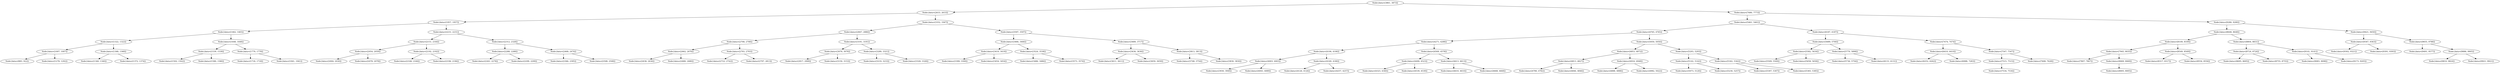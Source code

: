 digraph G{
671127968 [label="Node{data=[3861, 3873]}"]
671127968 -> 2060069278
2060069278 [label="Node{data=[2633, 2633]}"]
2060069278 -> 469053200
469053200 [label="Node{data=[1957, 1957]}"]
469053200 -> 1632141948
1632141948 [label="Node{data=[1462, 1465]}"]
1632141948 -> 1302977132
1302977132 [label="Node{data=[1322, 1322]}"]
1302977132 -> 1711574174
1711574174 [label="Node{data=[1007, 1007]}"]
1711574174 -> 1413194465
1413194465 [label="Node{data=[883, 922]}"]
1711574174 -> 1900380536
1900380536 [label="Node{data=[1278, 1292]}"]
1302977132 -> 1916559238
1916559238 [label="Node{data=[1368, 1368]}"]
1916559238 -> 807296291
807296291 [label="Node{data=[1340, 1340]}"]
1916559238 -> 960220523
960220523 [label="Node{data=[1372, 1374]}"]
1632141948 -> 1688786293
1688786293 [label="Node{data=[1648, 1648]}"]
1688786293 -> 1954051593
1954051593 [label="Node{data=[1539, 1539]}"]
1954051593 -> 919456480
919456480 [label="Node{data=[1502, 1502]}"]
1954051593 -> 1375340999
1375340999 [label="Node{data=[1580, 1580]}"]
1688786293 -> 1943764464
1943764464 [label="Node{data=[1779, 1779]}"]
1943764464 -> 1151632828
1151632828 [label="Node{data=[1718, 1718]}"]
1943764464 -> 476499202
476499202 [label="Node{data=[1941, 1941]}"]
469053200 -> 492002168
492002168 [label="Node{data=[2231, 2231]}"]
492002168 -> 902795743
902795743 [label="Node{data=[2151, 2164]}"]
902795743 -> 1436969919
1436969919 [label="Node{data=[2054, 2059]}"]
1436969919 -> 2130883284
2130883284 [label="Node{data=[2004, 2030]}"]
1436969919 -> 2014166743
2014166743 [label="Node{data=[2078, 2078]}"]
902795743 -> 830839136
830839136 [label="Node{data=[2192, 2192]}"]
830839136 -> 1461249916
1461249916 [label="Node{data=[2166, 2166]}"]
830839136 -> 1030126425
1030126425 [label="Node{data=[2196, 2196]}"]
492002168 -> 680034596
680034596 [label="Node{data=[2312, 2328]}"]
680034596 -> 895177676
895177676 [label="Node{data=[2288, 2288]}"]
895177676 -> 627597596
627597596 [label="Node{data=[2261, 2278]}"]
895177676 -> 735738459
735738459 [label="Node{data=[2299, 2299]}"]
680034596 -> 1194807205
1194807205 [label="Node{data=[2468, 2474]}"]
1194807205 -> 681419196
681419196 [label="Node{data=[2366, 2395]}"]
1194807205 -> 1310414130
1310414130 [label="Node{data=[2508, 2508]}"]
2060069278 -> 913045000
913045000 [label="Node{data=[3352, 3367]}"]
913045000 -> 1264377095
1264377095 [label="Node{data=[2847, 2886]}"]
1264377095 -> 243860881
243860881 [label="Node{data=[2708, 2708]}"]
243860881 -> 447706039
447706039 [label="Node{data=[2662, 2676]}"]
447706039 -> 1931283804
1931283804 [label="Node{data=[2636, 2636]}"]
447706039 -> 1577337565
1577337565 [label="Node{data=[2680, 2680]}"]
243860881 -> 417816833
417816833 [label="Node{data=[2793, 2793]}"]
417816833 -> 2033490785
2033490785 [label="Node{data=[2722, 2742]}"]
417816833 -> 1649942262
1649942262 [label="Node{data=[2797, 2813]}"]
1264377095 -> 506903242
506903242 [label="Node{data=[3191, 3191]}"]
506903242 -> 1039806308
1039806308 [label="Node{data=[3076, 3076]}"]
1039806308 -> 1615348777
1615348777 [label="Node{data=[2917, 2999]}"]
1039806308 -> 1120229752
1120229752 [label="Node{data=[3150, 3153]}"]
506903242 -> 1762544384
1762544384 [label="Node{data=[3289, 3321]}"]
1762544384 -> 98818122
98818122 [label="Node{data=[3219, 3233]}"]
1762544384 -> 656977363
656977363 [label="Node{data=[3328, 3328]}"]
913045000 -> 1338916567
1338916567 [label="Node{data=[3597, 3597]}"]
1338916567 -> 1409497701
1409497701 [label="Node{data=[3466, 3466]}"]
1409497701 -> 1337563431
1337563431 [label="Node{data=[3419, 3419]}"]
1337563431 -> 765326134
765326134 [label="Node{data=[3399, 3399]}"]
1337563431 -> 320559316
320559316 [label="Node{data=[3454, 3454]}"]
1409497701 -> 1585879232
1585879232 [label="Node{data=[3524, 3538]}"]
1585879232 -> 1576354454
1576354454 [label="Node{data=[3486, 3486]}"]
1585879232 -> 531828317
531828317 [label="Node{data=[3573, 3574]}"]
1338916567 -> 1453795463
1453795463 [label="Node{data=[3689, 3717]}"]
1453795463 -> 1015933451
1015933451 [label="Node{data=[3636, 3636]}"]
1015933451 -> 1268510462
1268510462 [label="Node{data=[3611, 3611]}"]
1015933451 -> 1289601078
1289601078 [label="Node{data=[3659, 3659]}"]
1453795463 -> 600910394
600910394 [label="Node{data=[3813, 3813]}"]
600910394 -> 1893679609
1893679609 [label="Node{data=[3748, 3754]}"]
600910394 -> 1688710402
1688710402 [label="Node{data=[3830, 3830]}"]
671127968 -> 1180241360
1180241360 [label="Node{data=[7680, 7773]}"]
1180241360 -> 1819508699
1819508699 [label="Node{data=[5461, 5461]}"]
1819508699 -> 1722366757
1722366757 [label="Node{data=[4765, 4765]}"]
1722366757 -> 1061115215
1061115215 [label="Node{data=[4271, 4288]}"]
1061115215 -> 830929141
830929141 [label="Node{data=[4106, 4106]}"]
830929141 -> 1182586041
1182586041 [label="Node{data=[4003, 4003]}"]
1182586041 -> 1772339008
1772339008 [label="Node{data=[3930, 3949]}"]
1182586041 -> 745740822
745740822 [label="Node{data=[4043, 4089]}"]
830929141 -> 708058685
708058685 [label="Node{data=[4169, 4180]}"]
708058685 -> 172871390
172871390 [label="Node{data=[4126, 4126]}"]
708058685 -> 2128619880
2128619880 [label="Node{data=[4257, 4257]}"]
1061115215 -> 1249328904
1249328904 [label="Node{data=[4569, 4578]}"]
1249328904 -> 1085805965
1085805965 [label="Node{data=[4490, 4523]}"]
1085805965 -> 619120762
619120762 [label="Node{data=[4323, 4340]}"]
1085805965 -> 1538514663
1538514663 [label="Node{data=[4539, 4539]}"]
1249328904 -> 676275686
676275686 [label="Node{data=[4613, 4613]}"]
676275686 -> 677071135
677071135 [label="Node{data=[4610, 4610]}"]
676275686 -> 878915766
878915766 [label="Node{data=[4668, 4668]}"]
1722366757 -> 1910670395
1910670395 [label="Node{data=[5050, 5050]}"]
1910670395 -> 550764532
550764532 [label="Node{data=[4853, 4872]}"]
550764532 -> 1379031360
1379031360 [label="Node{data=[4813, 4827]}"]
1379031360 -> 2138645808
2138645808 [label="Node{data=[4780, 4782]}"]
1379031360 -> 450868664
450868664 [label="Node{data=[4846, 4846]}"]
550764532 -> 625788232
625788232 [label="Node{data=[4916, 4948]}"]
625788232 -> 1710518520
1710518520 [label="Node{data=[4888, 4888]}"]
625788232 -> 1393727955
1393727955 [label="Node{data=[4982, 5022]}"]
1910670395 -> 881300604
881300604 [label="Node{data=[5293, 5293]}"]
881300604 -> 1998741793
1998741793 [label="Node{data=[5142, 5142]}"]
1998741793 -> 823635085
823635085 [label="Node{data=[5073, 5120]}"]
1998741793 -> 1980528509
1980528509 [label="Node{data=[5230, 5257]}"]
881300604 -> 2124429748
2124429748 [label="Node{data=[5342, 5342]}"]
2124429748 -> 451900456
451900456 [label="Node{data=[5307, 5307]}"]
2124429748 -> 370196540
370196540 [label="Node{data=[5365, 5385]}"]
1819508699 -> 53672476
53672476 [label="Node{data=[6187, 6187]}"]
53672476 -> 2082475607
2082475607 [label="Node{data=[5689, 5700]}"]
2082475607 -> 487553999
487553999 [label="Node{data=[5582, 5634]}"]
487553999 -> 219040114
219040114 [label="Node{data=[5509, 5509]}"]
487553999 -> 427339989
427339989 [label="Node{data=[5658, 5658]}"]
2082475607 -> 1700153115
1700153115 [label="Node{data=[5779, 5898]}"]
1700153115 -> 65112445
65112445 [label="Node{data=[5736, 5756]}"]
1700153115 -> 2094728618
2094728618 [label="Node{data=[6131, 6131]}"]
53672476 -> 544865532
544865532 [label="Node{data=[7474, 7474]}"]
544865532 -> 2000689527
2000689527 [label="Node{data=[6410, 6410]}"]
2000689527 -> 2019937411
2019937411 [label="Node{data=[6252, 6262]}"]
2000689527 -> 1555521648
1555521648 [label="Node{data=[6988, 7283]}"]
544865532 -> 860285190
860285190 [label="Node{data=[7547, 7547]}"]
860285190 -> 1144702392
1144702392 [label="Node{data=[7515, 7515]}"]
1144702392 -> 309135464
309135464 [label="Node{data=[7534, 7534]}"]
860285190 -> 1967017653
1967017653 [label="Node{data=[7608, 7628]}"]
1180241360 -> 1899272141
1899272141 [label="Node{data=[9280, 9280]}"]
1899272141 -> 1664191318
1664191318 [label="Node{data=[8648, 8648]}"]
1664191318 -> 434495760
434495760 [label="Node{data=[8109, 8109]}"]
434495760 -> 506027903
506027903 [label="Node{data=[7945, 8035]}"]
506027903 -> 1266035080
1266035080 [label="Node{data=[7807, 7807]}"]
506027903 -> 619864203
619864203 [label="Node{data=[8069, 8069]}"]
619864203 -> 313124964
313124964 [label="Node{data=[8005, 8005]}"]
434495760 -> 1177522153
1177522153 [label="Node{data=[8549, 8549]}"]
1177522153 -> 1013957837
1013957837 [label="Node{data=[8317, 8317]}"]
1177522153 -> 187571699
187571699 [label="Node{data=[8554, 8556]}"]
1664191318 -> 1444494906
1444494906 [label="Node{data=[8804, 8831]}"]
1444494906 -> 1827910615
1827910615 [label="Node{data=[8724, 8724]}"]
1827910615 -> 779639592
779639592 [label="Node{data=[8695, 8695]}"]
1827910615 -> 1438780049
1438780049 [label="Node{data=[8755, 8755]}"]
1444494906 -> 1244993277
1244993277 [label="Node{data=[9141, 9141]}"]
1244993277 -> 1000958311
1000958311 [label="Node{data=[9083, 9098]}"]
1244993277 -> 1466225697
1466225697 [label="Node{data=[9173, 9205]}"]
1899272141 -> 305646302
305646302 [label="Node{data=[9421, 9450]}"]
305646302 -> 1893180571
1893180571 [label="Node{data=[9347, 9363]}"]
1893180571 -> 4524471
4524471 [label="Node{data=[9302, 9321]}"]
1893180571 -> 1911619650
1911619650 [label="Node{data=[9391, 9393]}"]
305646302 -> 1572619672
1572619672 [label="Node{data=[9655, 9788]}"]
1572619672 -> 268620232
268620232 [label="Node{data=[9491, 9577]}"]
1572619672 -> 950172366
950172366 [label="Node{data=[9886, 9905]}"]
950172366 -> 1093181064
1093181064 [label="Node{data=[9810, 9824]}"]
950172366 -> 2122810288
2122810288 [label="Node{data=[9921, 9921]}"]
}